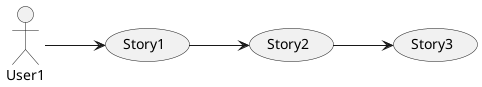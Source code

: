 @startuml
skinparam monochrome true
left to right direction
User1 --> (Story1)
(Story1) --> (Story2)
(Story2) --> (Story3)
@enduml